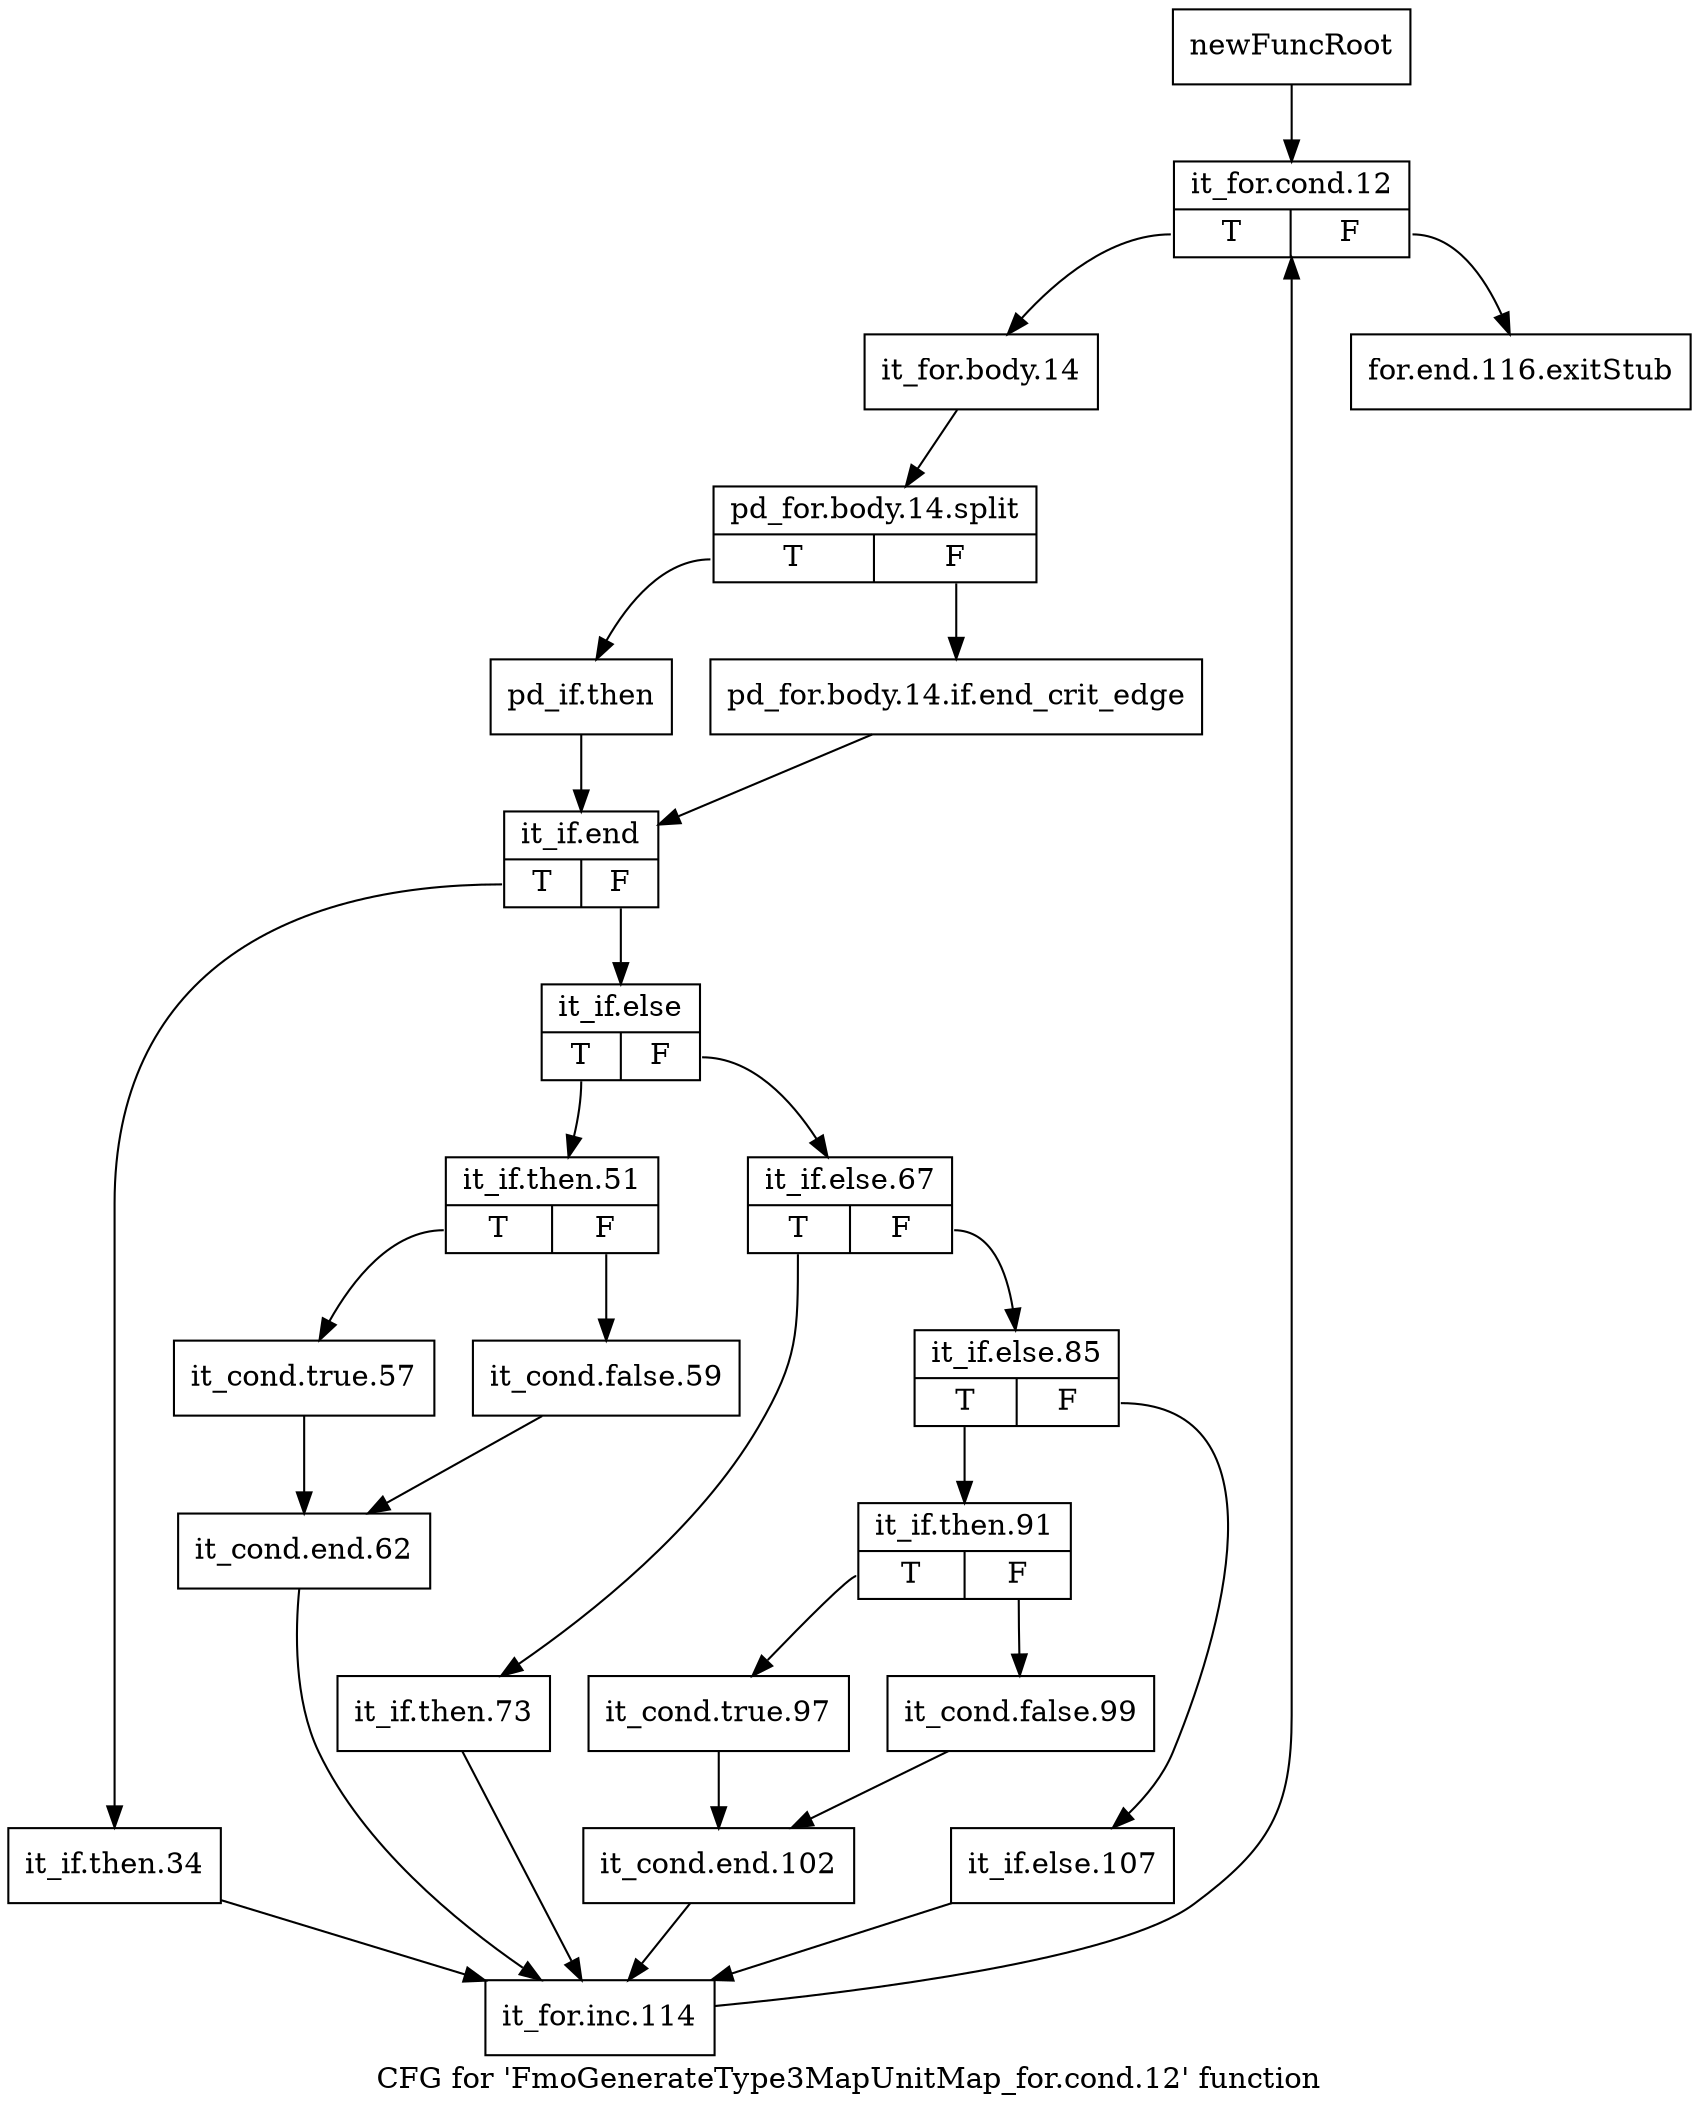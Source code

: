 digraph "CFG for 'FmoGenerateType3MapUnitMap_for.cond.12' function" {
	label="CFG for 'FmoGenerateType3MapUnitMap_for.cond.12' function";

	Node0x2463180 [shape=record,label="{newFuncRoot}"];
	Node0x2463180 -> Node0x2463220;
	Node0x24631d0 [shape=record,label="{for.end.116.exitStub}"];
	Node0x2463220 [shape=record,label="{it_for.cond.12|{<s0>T|<s1>F}}"];
	Node0x2463220:s0 -> Node0x2463270;
	Node0x2463220:s1 -> Node0x24631d0;
	Node0x2463270 [shape=record,label="{it_for.body.14}"];
	Node0x2463270 -> Node0x332e740;
	Node0x332e740 [shape=record,label="{pd_for.body.14.split|{<s0>T|<s1>F}}"];
	Node0x332e740:s0 -> Node0x2463310;
	Node0x332e740:s1 -> Node0x24632c0;
	Node0x24632c0 [shape=record,label="{pd_for.body.14.if.end_crit_edge}"];
	Node0x24632c0 -> Node0x2463360;
	Node0x2463310 [shape=record,label="{pd_if.then}"];
	Node0x2463310 -> Node0x2463360;
	Node0x2463360 [shape=record,label="{it_if.end|{<s0>T|<s1>F}}"];
	Node0x2463360:s0 -> Node0x24637c0;
	Node0x2463360:s1 -> Node0x24633b0;
	Node0x24633b0 [shape=record,label="{it_if.else|{<s0>T|<s1>F}}"];
	Node0x24633b0:s0 -> Node0x2463680;
	Node0x24633b0:s1 -> Node0x2463400;
	Node0x2463400 [shape=record,label="{it_if.else.67|{<s0>T|<s1>F}}"];
	Node0x2463400:s0 -> Node0x2463630;
	Node0x2463400:s1 -> Node0x2463450;
	Node0x2463450 [shape=record,label="{it_if.else.85|{<s0>T|<s1>F}}"];
	Node0x2463450:s0 -> Node0x24634f0;
	Node0x2463450:s1 -> Node0x24634a0;
	Node0x24634a0 [shape=record,label="{it_if.else.107}"];
	Node0x24634a0 -> Node0x2463810;
	Node0x24634f0 [shape=record,label="{it_if.then.91|{<s0>T|<s1>F}}"];
	Node0x24634f0:s0 -> Node0x2463590;
	Node0x24634f0:s1 -> Node0x2463540;
	Node0x2463540 [shape=record,label="{it_cond.false.99}"];
	Node0x2463540 -> Node0x24635e0;
	Node0x2463590 [shape=record,label="{it_cond.true.97}"];
	Node0x2463590 -> Node0x24635e0;
	Node0x24635e0 [shape=record,label="{it_cond.end.102}"];
	Node0x24635e0 -> Node0x2463810;
	Node0x2463630 [shape=record,label="{it_if.then.73}"];
	Node0x2463630 -> Node0x2463810;
	Node0x2463680 [shape=record,label="{it_if.then.51|{<s0>T|<s1>F}}"];
	Node0x2463680:s0 -> Node0x2463720;
	Node0x2463680:s1 -> Node0x24636d0;
	Node0x24636d0 [shape=record,label="{it_cond.false.59}"];
	Node0x24636d0 -> Node0x2463770;
	Node0x2463720 [shape=record,label="{it_cond.true.57}"];
	Node0x2463720 -> Node0x2463770;
	Node0x2463770 [shape=record,label="{it_cond.end.62}"];
	Node0x2463770 -> Node0x2463810;
	Node0x24637c0 [shape=record,label="{it_if.then.34}"];
	Node0x24637c0 -> Node0x2463810;
	Node0x2463810 [shape=record,label="{it_for.inc.114}"];
	Node0x2463810 -> Node0x2463220;
}
